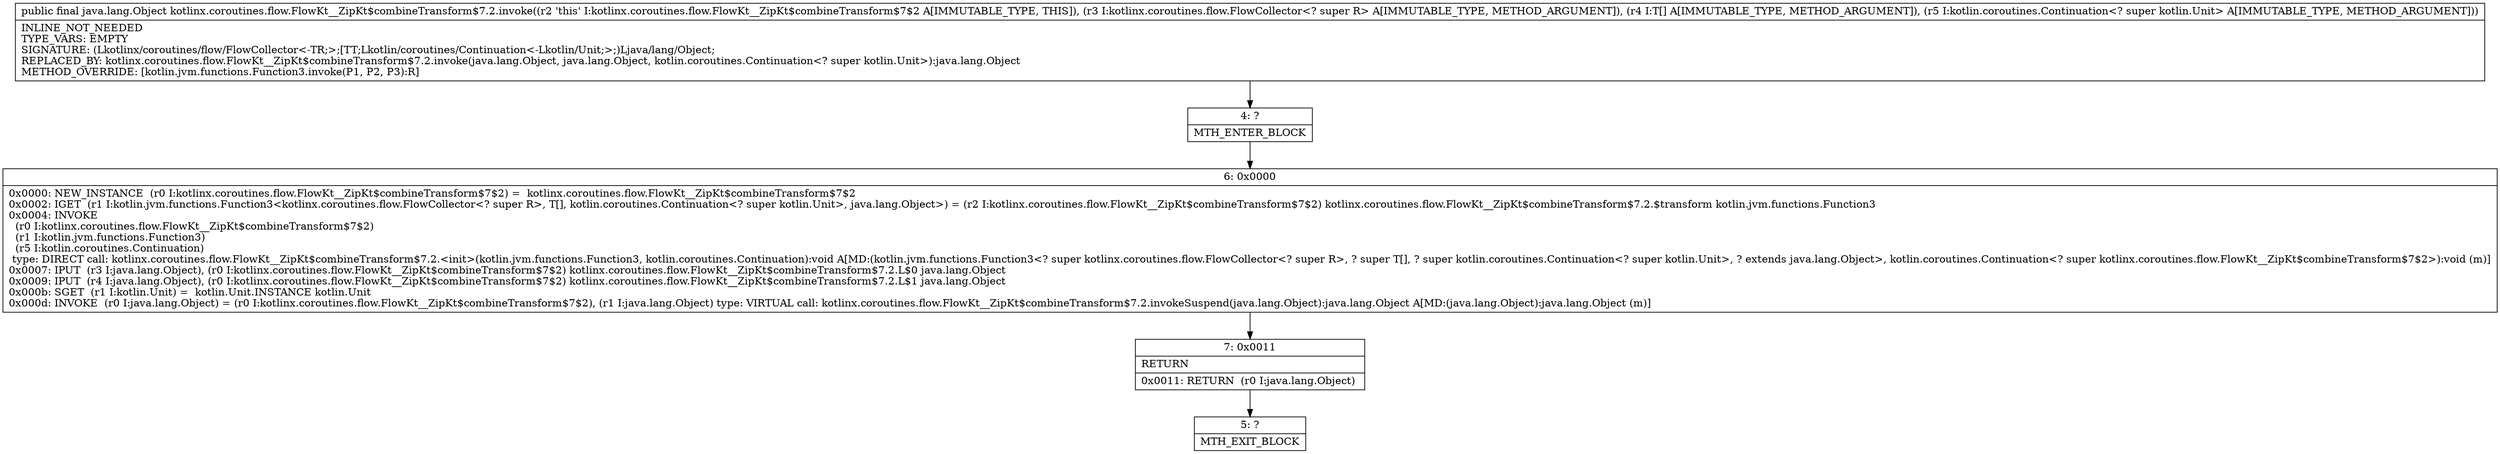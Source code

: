 digraph "CFG forkotlinx.coroutines.flow.FlowKt__ZipKt$combineTransform$7.2.invoke(Lkotlinx\/coroutines\/flow\/FlowCollector;[Ljava\/lang\/Object;Lkotlin\/coroutines\/Continuation;)Ljava\/lang\/Object;" {
Node_4 [shape=record,label="{4\:\ ?|MTH_ENTER_BLOCK\l}"];
Node_6 [shape=record,label="{6\:\ 0x0000|0x0000: NEW_INSTANCE  (r0 I:kotlinx.coroutines.flow.FlowKt__ZipKt$combineTransform$7$2) =  kotlinx.coroutines.flow.FlowKt__ZipKt$combineTransform$7$2 \l0x0002: IGET  (r1 I:kotlin.jvm.functions.Function3\<kotlinx.coroutines.flow.FlowCollector\<? super R\>, T[], kotlin.coroutines.Continuation\<? super kotlin.Unit\>, java.lang.Object\>) = (r2 I:kotlinx.coroutines.flow.FlowKt__ZipKt$combineTransform$7$2) kotlinx.coroutines.flow.FlowKt__ZipKt$combineTransform$7.2.$transform kotlin.jvm.functions.Function3 \l0x0004: INVOKE  \l  (r0 I:kotlinx.coroutines.flow.FlowKt__ZipKt$combineTransform$7$2)\l  (r1 I:kotlin.jvm.functions.Function3)\l  (r5 I:kotlin.coroutines.Continuation)\l type: DIRECT call: kotlinx.coroutines.flow.FlowKt__ZipKt$combineTransform$7.2.\<init\>(kotlin.jvm.functions.Function3, kotlin.coroutines.Continuation):void A[MD:(kotlin.jvm.functions.Function3\<? super kotlinx.coroutines.flow.FlowCollector\<? super R\>, ? super T[], ? super kotlin.coroutines.Continuation\<? super kotlin.Unit\>, ? extends java.lang.Object\>, kotlin.coroutines.Continuation\<? super kotlinx.coroutines.flow.FlowKt__ZipKt$combineTransform$7$2\>):void (m)]\l0x0007: IPUT  (r3 I:java.lang.Object), (r0 I:kotlinx.coroutines.flow.FlowKt__ZipKt$combineTransform$7$2) kotlinx.coroutines.flow.FlowKt__ZipKt$combineTransform$7.2.L$0 java.lang.Object \l0x0009: IPUT  (r4 I:java.lang.Object), (r0 I:kotlinx.coroutines.flow.FlowKt__ZipKt$combineTransform$7$2) kotlinx.coroutines.flow.FlowKt__ZipKt$combineTransform$7.2.L$1 java.lang.Object \l0x000b: SGET  (r1 I:kotlin.Unit) =  kotlin.Unit.INSTANCE kotlin.Unit \l0x000d: INVOKE  (r0 I:java.lang.Object) = (r0 I:kotlinx.coroutines.flow.FlowKt__ZipKt$combineTransform$7$2), (r1 I:java.lang.Object) type: VIRTUAL call: kotlinx.coroutines.flow.FlowKt__ZipKt$combineTransform$7.2.invokeSuspend(java.lang.Object):java.lang.Object A[MD:(java.lang.Object):java.lang.Object (m)]\l}"];
Node_7 [shape=record,label="{7\:\ 0x0011|RETURN\l|0x0011: RETURN  (r0 I:java.lang.Object) \l}"];
Node_5 [shape=record,label="{5\:\ ?|MTH_EXIT_BLOCK\l}"];
MethodNode[shape=record,label="{public final java.lang.Object kotlinx.coroutines.flow.FlowKt__ZipKt$combineTransform$7.2.invoke((r2 'this' I:kotlinx.coroutines.flow.FlowKt__ZipKt$combineTransform$7$2 A[IMMUTABLE_TYPE, THIS]), (r3 I:kotlinx.coroutines.flow.FlowCollector\<? super R\> A[IMMUTABLE_TYPE, METHOD_ARGUMENT]), (r4 I:T[] A[IMMUTABLE_TYPE, METHOD_ARGUMENT]), (r5 I:kotlin.coroutines.Continuation\<? super kotlin.Unit\> A[IMMUTABLE_TYPE, METHOD_ARGUMENT]))  | INLINE_NOT_NEEDED\lTYPE_VARS: EMPTY\lSIGNATURE: (Lkotlinx\/coroutines\/flow\/FlowCollector\<\-TR;\>;[TT;Lkotlin\/coroutines\/Continuation\<\-Lkotlin\/Unit;\>;)Ljava\/lang\/Object;\lREPLACED_BY: kotlinx.coroutines.flow.FlowKt__ZipKt$combineTransform$7.2.invoke(java.lang.Object, java.lang.Object, kotlin.coroutines.Continuation\<? super kotlin.Unit\>):java.lang.Object\lMETHOD_OVERRIDE: [kotlin.jvm.functions.Function3.invoke(P1, P2, P3):R]\l}"];
MethodNode -> Node_4;Node_4 -> Node_6;
Node_6 -> Node_7;
Node_7 -> Node_5;
}

